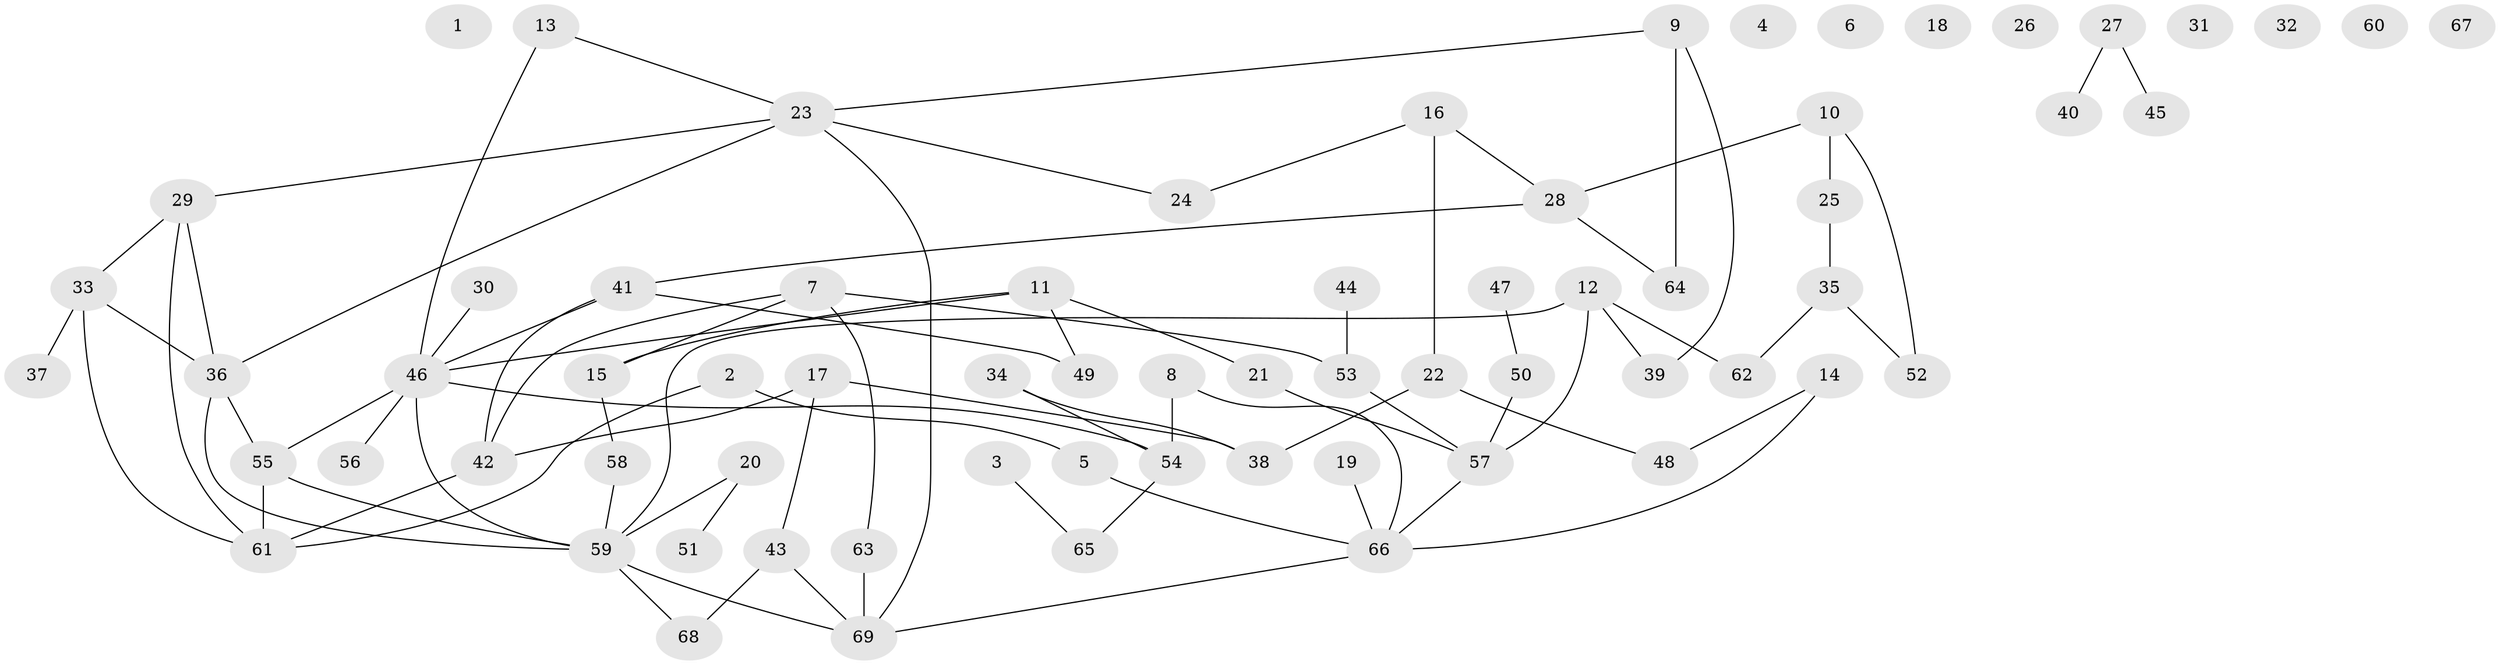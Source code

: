 // coarse degree distribution, {5: 0.05, 3: 0.15, 4: 0.175, 1: 0.25, 2: 0.25, 6: 0.075, 8: 0.025, 10: 0.025}
// Generated by graph-tools (version 1.1) at 2025/35/03/04/25 23:35:47]
// undirected, 69 vertices, 86 edges
graph export_dot {
  node [color=gray90,style=filled];
  1;
  2;
  3;
  4;
  5;
  6;
  7;
  8;
  9;
  10;
  11;
  12;
  13;
  14;
  15;
  16;
  17;
  18;
  19;
  20;
  21;
  22;
  23;
  24;
  25;
  26;
  27;
  28;
  29;
  30;
  31;
  32;
  33;
  34;
  35;
  36;
  37;
  38;
  39;
  40;
  41;
  42;
  43;
  44;
  45;
  46;
  47;
  48;
  49;
  50;
  51;
  52;
  53;
  54;
  55;
  56;
  57;
  58;
  59;
  60;
  61;
  62;
  63;
  64;
  65;
  66;
  67;
  68;
  69;
  2 -- 5;
  2 -- 61;
  3 -- 65;
  5 -- 66;
  7 -- 15;
  7 -- 42;
  7 -- 53;
  7 -- 63;
  8 -- 54;
  8 -- 66;
  9 -- 23;
  9 -- 39;
  9 -- 64;
  10 -- 25;
  10 -- 28;
  10 -- 52;
  11 -- 15;
  11 -- 21;
  11 -- 46;
  11 -- 49;
  12 -- 39;
  12 -- 57;
  12 -- 59;
  12 -- 62;
  13 -- 23;
  13 -- 46;
  14 -- 48;
  14 -- 66;
  15 -- 58;
  16 -- 22;
  16 -- 24;
  16 -- 28;
  17 -- 38;
  17 -- 42;
  17 -- 43;
  19 -- 66;
  20 -- 51;
  20 -- 59;
  21 -- 57;
  22 -- 38;
  22 -- 48;
  23 -- 24;
  23 -- 29;
  23 -- 36;
  23 -- 69;
  25 -- 35;
  27 -- 40;
  27 -- 45;
  28 -- 41;
  28 -- 64;
  29 -- 33;
  29 -- 36;
  29 -- 61;
  30 -- 46;
  33 -- 36;
  33 -- 37;
  33 -- 61;
  34 -- 38;
  34 -- 54;
  35 -- 52;
  35 -- 62;
  36 -- 55;
  36 -- 59;
  41 -- 42;
  41 -- 46;
  41 -- 49;
  42 -- 61;
  43 -- 68;
  43 -- 69;
  44 -- 53;
  46 -- 54;
  46 -- 55;
  46 -- 56;
  46 -- 59;
  47 -- 50;
  50 -- 57;
  53 -- 57;
  54 -- 65;
  55 -- 59;
  55 -- 61;
  57 -- 66;
  58 -- 59;
  59 -- 68;
  59 -- 69;
  63 -- 69;
  66 -- 69;
}
